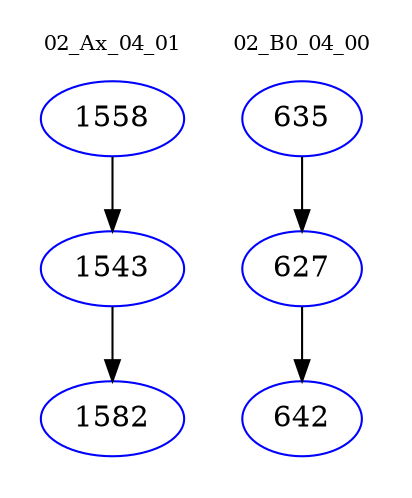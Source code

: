 digraph{
subgraph cluster_0 {
color = white
label = "02_Ax_04_01";
fontsize=10;
T0_1558 [label="1558", color="blue"]
T0_1558 -> T0_1543 [color="black"]
T0_1543 [label="1543", color="blue"]
T0_1543 -> T0_1582 [color="black"]
T0_1582 [label="1582", color="blue"]
}
subgraph cluster_1 {
color = white
label = "02_B0_04_00";
fontsize=10;
T1_635 [label="635", color="blue"]
T1_635 -> T1_627 [color="black"]
T1_627 [label="627", color="blue"]
T1_627 -> T1_642 [color="black"]
T1_642 [label="642", color="blue"]
}
}
